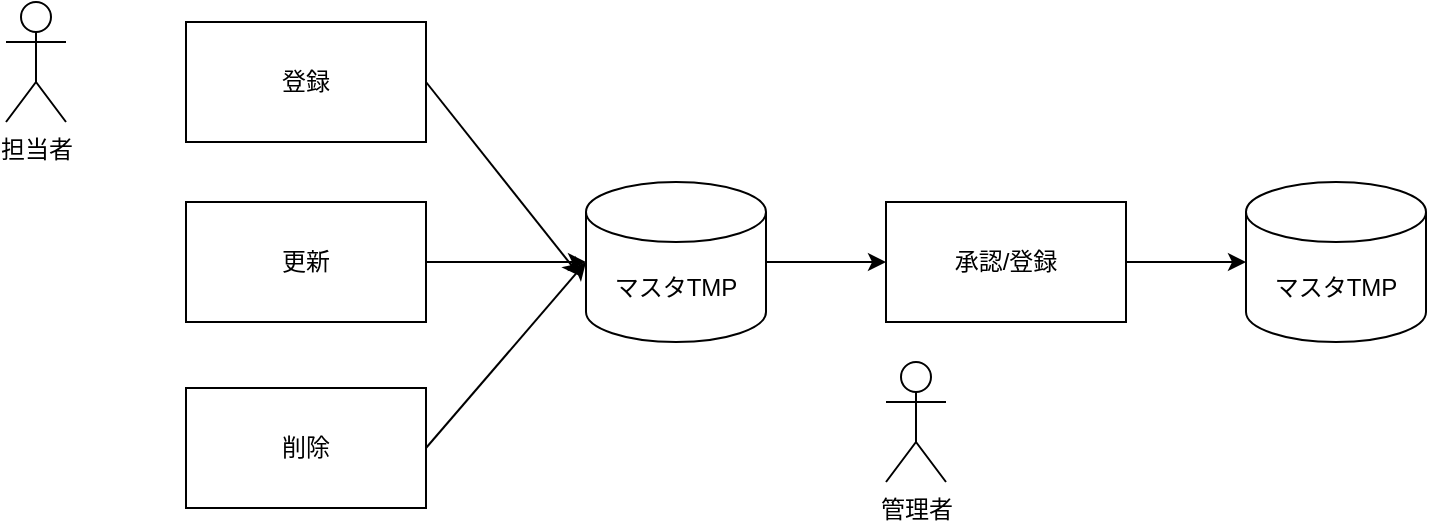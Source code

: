 <mxfile version="20.7.4" type="github">
  <diagram id="uEST8l7Laf-kRlcSCfCJ" name="ページ1">
    <mxGraphModel dx="1434" dy="756" grid="1" gridSize="10" guides="1" tooltips="1" connect="1" arrows="1" fold="1" page="1" pageScale="1" pageWidth="827" pageHeight="1169" math="0" shadow="0">
      <root>
        <mxCell id="0" />
        <mxCell id="1" parent="0" />
        <mxCell id="EWf-YYOhJ-ogcq3G-KJw-2" value="&lt;font style=&quot;vertical-align: inherit;&quot;&gt;&lt;font style=&quot;vertical-align: inherit;&quot;&gt;担当者&lt;/font&gt;&lt;/font&gt;" style="shape=umlActor;verticalLabelPosition=bottom;verticalAlign=top;html=1;outlineConnect=0;" parent="1" vertex="1">
          <mxGeometry x="50" y="110" width="30" height="60" as="geometry" />
        </mxCell>
        <mxCell id="EWf-YYOhJ-ogcq3G-KJw-6" value="&lt;font style=&quot;vertical-align: inherit;&quot;&gt;&lt;font style=&quot;vertical-align: inherit;&quot;&gt;&lt;font style=&quot;vertical-align: inherit;&quot;&gt;&lt;font style=&quot;vertical-align: inherit;&quot;&gt;マスタTMP&lt;/font&gt;&lt;/font&gt;&lt;/font&gt;&lt;/font&gt;" style="shape=cylinder3;whiteSpace=wrap;html=1;boundedLbl=1;backgroundOutline=1;size=15;" parent="1" vertex="1">
          <mxGeometry x="340" y="200" width="90" height="80" as="geometry" />
        </mxCell>
        <mxCell id="EWf-YYOhJ-ogcq3G-KJw-8" value="&lt;font style=&quot;vertical-align: inherit;&quot;&gt;&lt;font style=&quot;vertical-align: inherit;&quot;&gt;登録&lt;/font&gt;&lt;/font&gt;" style="rounded=0;whiteSpace=wrap;html=1;" parent="1" vertex="1">
          <mxGeometry x="140" y="120" width="120" height="60" as="geometry" />
        </mxCell>
        <mxCell id="EWf-YYOhJ-ogcq3G-KJw-9" value="&lt;font style=&quot;vertical-align: inherit;&quot;&gt;&lt;font style=&quot;vertical-align: inherit;&quot;&gt;更新&lt;/font&gt;&lt;/font&gt;" style="rounded=0;whiteSpace=wrap;html=1;" parent="1" vertex="1">
          <mxGeometry x="140" y="210" width="120" height="60" as="geometry" />
        </mxCell>
        <mxCell id="EWf-YYOhJ-ogcq3G-KJw-10" value="&lt;font style=&quot;vertical-align: inherit;&quot;&gt;&lt;font style=&quot;vertical-align: inherit;&quot;&gt;&lt;font style=&quot;vertical-align: inherit;&quot;&gt;&lt;font style=&quot;vertical-align: inherit;&quot;&gt;削除&lt;/font&gt;&lt;/font&gt;&lt;/font&gt;&lt;/font&gt;" style="rounded=0;whiteSpace=wrap;html=1;" parent="1" vertex="1">
          <mxGeometry x="140" y="303" width="120" height="60" as="geometry" />
        </mxCell>
        <mxCell id="EWf-YYOhJ-ogcq3G-KJw-11" value="" style="endArrow=classic;html=1;rounded=0;exitX=1;exitY=0.5;exitDx=0;exitDy=0;entryX=-0.033;entryY=0.588;entryDx=0;entryDy=0;entryPerimeter=0;" parent="1" source="EWf-YYOhJ-ogcq3G-KJw-8" target="EWf-YYOhJ-ogcq3G-KJw-6" edge="1">
          <mxGeometry width="50" height="50" relative="1" as="geometry">
            <mxPoint x="300" y="430" as="sourcePoint" />
            <mxPoint x="350" y="380" as="targetPoint" />
          </mxGeometry>
        </mxCell>
        <mxCell id="EWf-YYOhJ-ogcq3G-KJw-13" value="" style="endArrow=classic;html=1;rounded=0;exitX=1;exitY=0.5;exitDx=0;exitDy=0;entryX=0;entryY=0.5;entryDx=0;entryDy=0;entryPerimeter=0;" parent="1" source="EWf-YYOhJ-ogcq3G-KJw-9" target="EWf-YYOhJ-ogcq3G-KJw-6" edge="1">
          <mxGeometry x="1" y="-138" width="50" height="50" relative="1" as="geometry">
            <mxPoint x="270" y="280" as="sourcePoint" />
            <mxPoint x="347.03" y="377.04" as="targetPoint" />
            <mxPoint x="71" y="47" as="offset" />
          </mxGeometry>
        </mxCell>
        <mxCell id="EWf-YYOhJ-ogcq3G-KJw-14" value="" style="endArrow=classic;html=1;rounded=0;exitX=1;exitY=0.5;exitDx=0;exitDy=0;entryX=0;entryY=0.5;entryDx=0;entryDy=0;entryPerimeter=0;" parent="1" source="EWf-YYOhJ-ogcq3G-KJw-10" target="EWf-YYOhJ-ogcq3G-KJw-6" edge="1">
          <mxGeometry x="1" y="-138" width="50" height="50" relative="1" as="geometry">
            <mxPoint x="300" y="370" as="sourcePoint" />
            <mxPoint x="380" y="370" as="targetPoint" />
            <mxPoint x="71" y="47" as="offset" />
          </mxGeometry>
        </mxCell>
        <mxCell id="EWf-YYOhJ-ogcq3G-KJw-15" value="&lt;font style=&quot;vertical-align: inherit;&quot;&gt;&lt;font style=&quot;vertical-align: inherit;&quot;&gt;&lt;font style=&quot;vertical-align: inherit;&quot;&gt;&lt;font style=&quot;vertical-align: inherit;&quot;&gt;マスタTMP&lt;/font&gt;&lt;/font&gt;&lt;/font&gt;&lt;/font&gt;" style="shape=cylinder3;whiteSpace=wrap;html=1;boundedLbl=1;backgroundOutline=1;size=15;" parent="1" vertex="1">
          <mxGeometry x="670" y="200" width="90" height="80" as="geometry" />
        </mxCell>
        <mxCell id="EWf-YYOhJ-ogcq3G-KJw-16" value="&lt;font style=&quot;vertical-align: inherit;&quot;&gt;&lt;font style=&quot;vertical-align: inherit;&quot;&gt;承認/登録&lt;/font&gt;&lt;/font&gt;" style="rounded=0;whiteSpace=wrap;html=1;" parent="1" vertex="1">
          <mxGeometry x="490" y="210" width="120" height="60" as="geometry" />
        </mxCell>
        <mxCell id="EWf-YYOhJ-ogcq3G-KJw-17" value="&lt;font style=&quot;vertical-align: inherit;&quot;&gt;&lt;font style=&quot;vertical-align: inherit;&quot;&gt;管理者&lt;/font&gt;&lt;/font&gt;" style="shape=umlActor;verticalLabelPosition=bottom;verticalAlign=top;html=1;outlineConnect=0;" parent="1" vertex="1">
          <mxGeometry x="490" y="290" width="30" height="60" as="geometry" />
        </mxCell>
        <mxCell id="EWf-YYOhJ-ogcq3G-KJw-18" value="" style="endArrow=classic;html=1;rounded=0;exitX=1;exitY=0.5;exitDx=0;exitDy=0;exitPerimeter=0;entryX=0;entryY=0.5;entryDx=0;entryDy=0;" parent="1" source="EWf-YYOhJ-ogcq3G-KJw-6" target="EWf-YYOhJ-ogcq3G-KJw-16" edge="1">
          <mxGeometry width="50" height="50" relative="1" as="geometry">
            <mxPoint x="390" y="500" as="sourcePoint" />
            <mxPoint x="440" y="450" as="targetPoint" />
          </mxGeometry>
        </mxCell>
        <mxCell id="EWf-YYOhJ-ogcq3G-KJw-19" value="" style="endArrow=classic;html=1;rounded=0;exitX=1;exitY=0.5;exitDx=0;exitDy=0;entryX=0;entryY=0.5;entryDx=0;entryDy=0;entryPerimeter=0;" parent="1" source="EWf-YYOhJ-ogcq3G-KJw-16" target="EWf-YYOhJ-ogcq3G-KJw-15" edge="1">
          <mxGeometry width="50" height="50" relative="1" as="geometry">
            <mxPoint x="630" y="260" as="sourcePoint" />
            <mxPoint x="690" y="260" as="targetPoint" />
          </mxGeometry>
        </mxCell>
      </root>
    </mxGraphModel>
  </diagram>
</mxfile>
